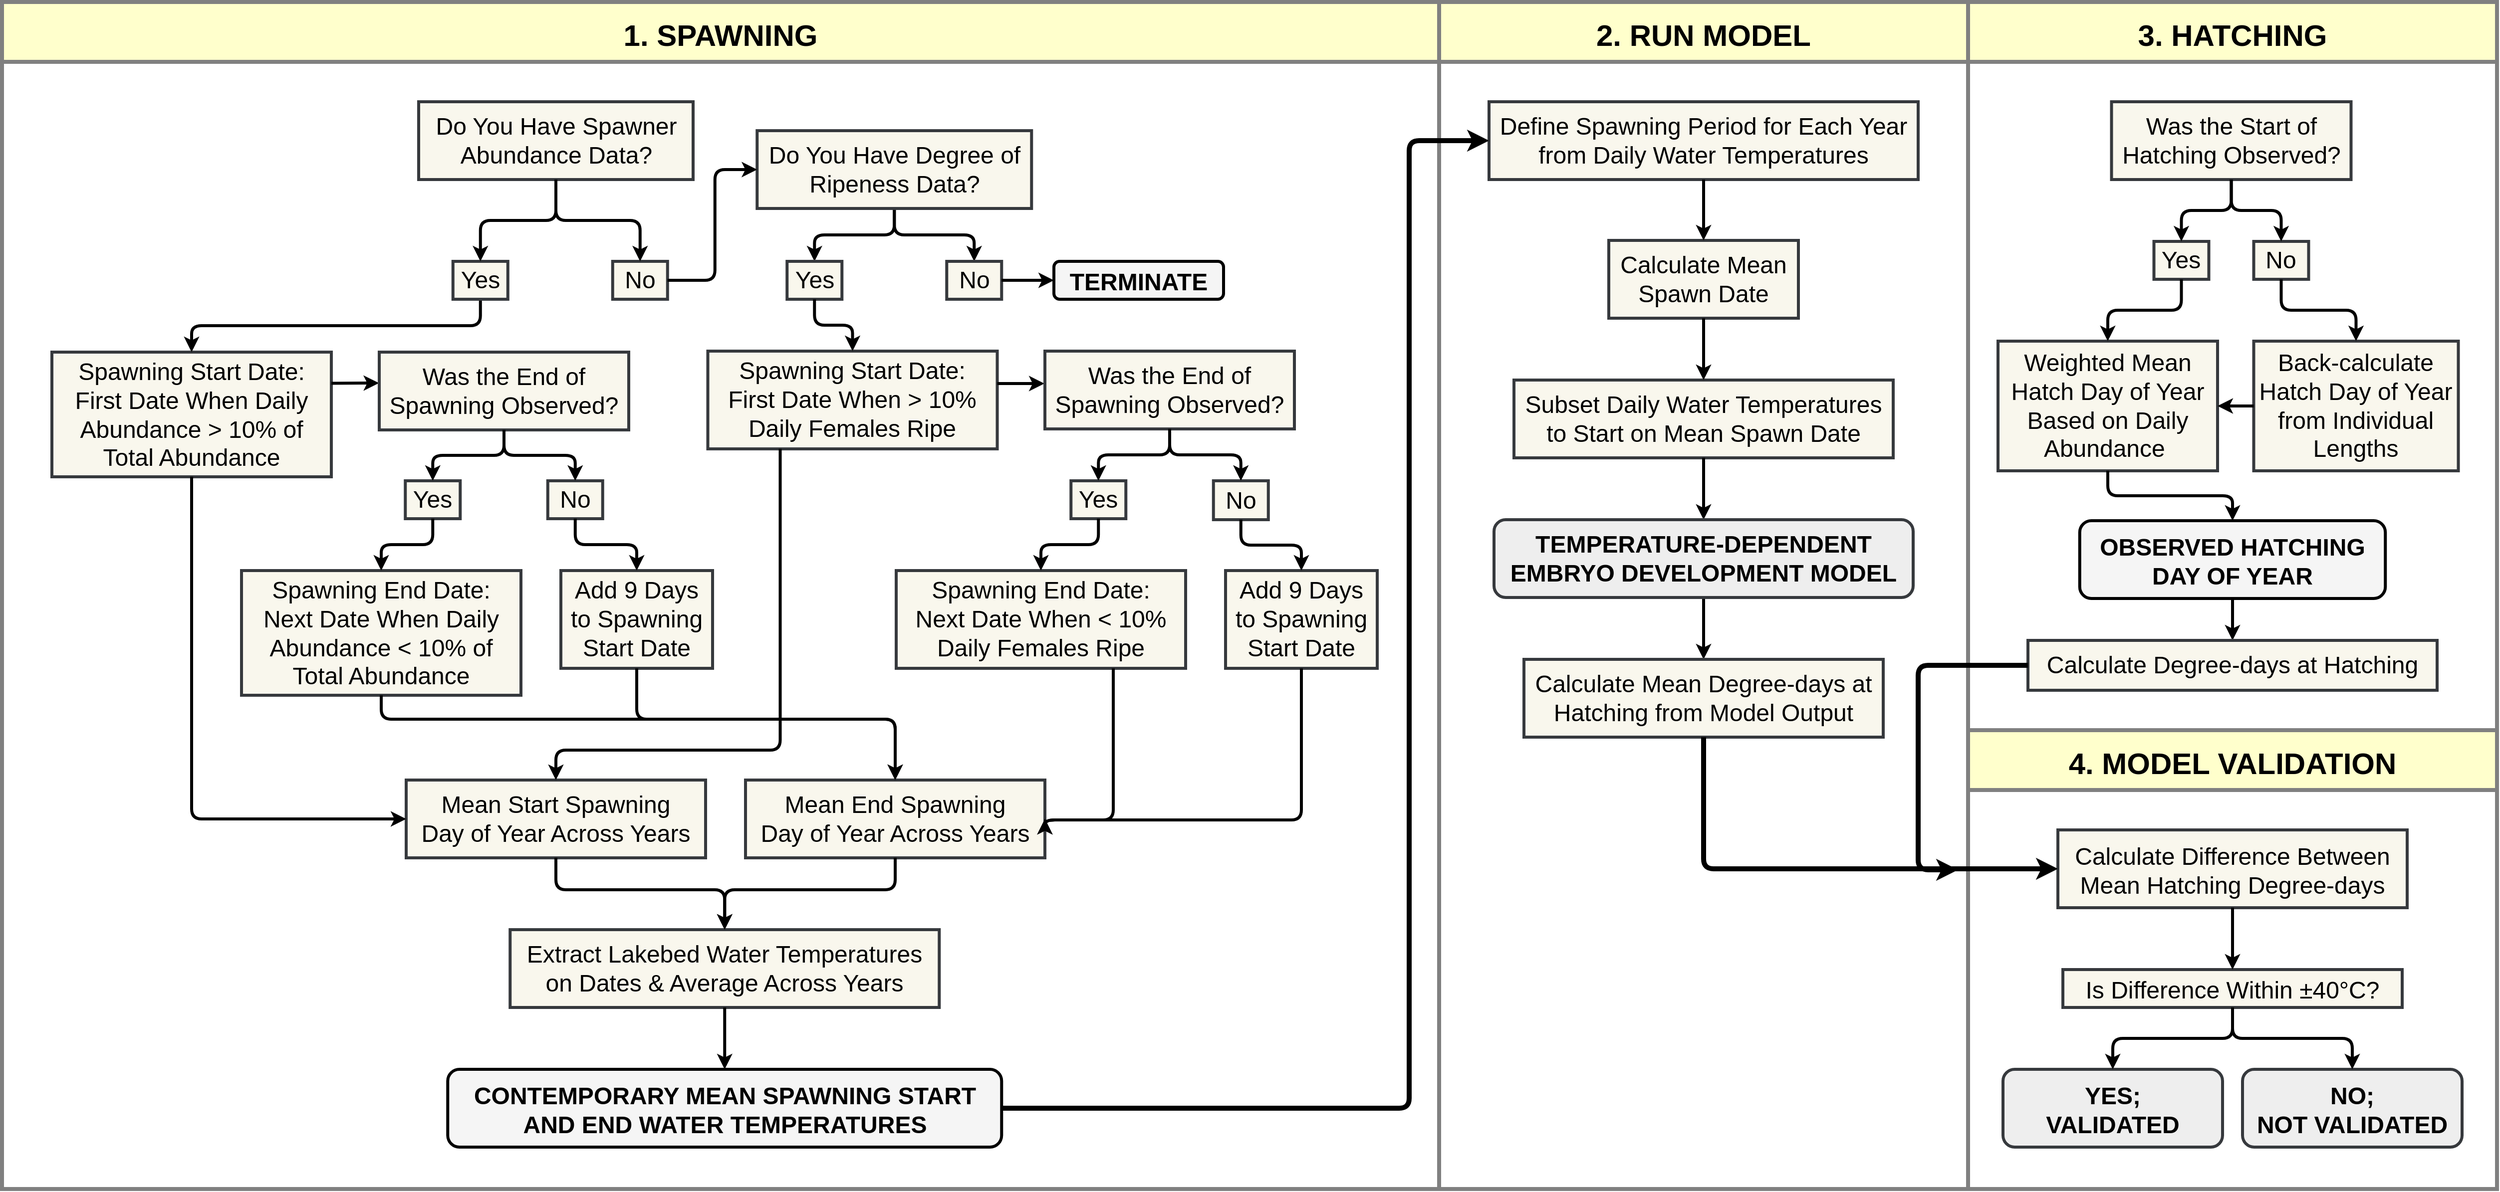 <mxfile version="15.1.3" type="device"><diagram name="Page-1" id="c7558073-3199-34d8-9f00-42111426c3f3"><mxGraphModel dx="4092" dy="2370" grid="1" gridSize="10" guides="1" tooltips="1" connect="1" arrows="1" fold="1" page="1" pageScale="1" pageWidth="1400" pageHeight="850" background="none" math="0" shadow="0"><root><mxCell id="0"/><mxCell id="1" parent="0"/><mxCell id="sF-9YGjqSe5pVDXnktWd-203" value="2. RUN MODEL" style="swimlane;rounded=0;shadow=0;glass=0;fillColor=#FFFFCC;align=center;startSize=60;fontSize=30;strokeWidth=4;strokeColor=#808080;" parent="1" vertex="1"><mxGeometry x="80" y="-820" width="530" height="1190" as="geometry"/></mxCell><mxCell id="sF-9YGjqSe5pVDXnktWd-185" value="Define Spawning Period for Each Year from Daily Water Temperatures" style="whiteSpace=wrap;align=center;verticalAlign=middle;fontStyle=0;strokeWidth=3;fillColor=#f9f7ed;strokeColor=#36393d;fontSize=24;" parent="sF-9YGjqSe5pVDXnktWd-203" vertex="1"><mxGeometry x="50" y="100" width="430" height="78" as="geometry"/></mxCell><mxCell id="sF-9YGjqSe5pVDXnktWd-188" value="Calculate Mean Spawn Date" style="whiteSpace=wrap;align=center;verticalAlign=middle;fontStyle=0;strokeWidth=3;fillColor=#f9f7ed;strokeColor=#36393d;fontSize=24;" parent="sF-9YGjqSe5pVDXnktWd-203" vertex="1"><mxGeometry x="170" y="239" width="190" height="78" as="geometry"/></mxCell><mxCell id="sF-9YGjqSe5pVDXnktWd-190" value="Subset Daily Water Temperatures to Start on Mean Spawn Date" style="whiteSpace=wrap;align=center;verticalAlign=middle;fontStyle=0;strokeWidth=3;fillColor=#f9f7ed;strokeColor=#36393d;fontSize=24;" parent="sF-9YGjqSe5pVDXnktWd-203" vertex="1"><mxGeometry x="75" y="379" width="380" height="78" as="geometry"/></mxCell><mxCell id="sF-9YGjqSe5pVDXnktWd-191" value="" style="edgeStyle=elbowEdgeStyle;elbow=vertical;endArrow=classic;html=1;strokeWidth=3;exitX=0.5;exitY=1;exitDx=0;exitDy=0;entryX=0.5;entryY=0;entryDx=0;entryDy=0;" parent="sF-9YGjqSe5pVDXnktWd-203" source="sF-9YGjqSe5pVDXnktWd-185" target="sF-9YGjqSe5pVDXnktWd-188" edge="1"><mxGeometry width="50" height="50" relative="1" as="geometry"><mxPoint x="119.5" y="225" as="sourcePoint"/><mxPoint x="169.5" y="175" as="targetPoint"/></mxGeometry></mxCell><mxCell id="sF-9YGjqSe5pVDXnktWd-192" value="" style="edgeStyle=elbowEdgeStyle;elbow=vertical;endArrow=classic;html=1;strokeWidth=3;exitX=0.5;exitY=1;exitDx=0;exitDy=0;entryX=0.5;entryY=0;entryDx=0;entryDy=0;" parent="sF-9YGjqSe5pVDXnktWd-203" source="sF-9YGjqSe5pVDXnktWd-188" target="sF-9YGjqSe5pVDXnktWd-190" edge="1"><mxGeometry width="50" height="50" relative="1" as="geometry"><mxPoint x="119.5" y="225" as="sourcePoint"/><mxPoint x="169.5" y="175" as="targetPoint"/></mxGeometry></mxCell><mxCell id="sF-9YGjqSe5pVDXnktWd-193" value="" style="edgeStyle=elbowEdgeStyle;elbow=vertical;endArrow=classic;html=1;strokeWidth=3;exitX=0.5;exitY=1;exitDx=0;exitDy=0;entryX=0.5;entryY=0;entryDx=0;entryDy=0;" parent="sF-9YGjqSe5pVDXnktWd-203" source="sF-9YGjqSe5pVDXnktWd-190" target="sF-9YGjqSe5pVDXnktWd-240" edge="1"><mxGeometry width="50" height="50" relative="1" as="geometry"><mxPoint x="119.5" y="261" as="sourcePoint"/><mxPoint x="265" y="511" as="targetPoint"/></mxGeometry></mxCell><mxCell id="sF-9YGjqSe5pVDXnktWd-198" value="" style="edgeStyle=elbowEdgeStyle;elbow=vertical;endArrow=classic;html=1;strokeWidth=3;exitX=0.5;exitY=1;exitDx=0;exitDy=0;entryX=0.5;entryY=0;entryDx=0;entryDy=0;" parent="sF-9YGjqSe5pVDXnktWd-203" source="sF-9YGjqSe5pVDXnktWd-240" target="sF-9YGjqSe5pVDXnktWd-194" edge="1"><mxGeometry width="50" height="50" relative="1" as="geometry"><mxPoint x="265" y="589" as="sourcePoint"/><mxPoint x="454.51" y="375" as="targetPoint"/></mxGeometry></mxCell><mxCell id="sF-9YGjqSe5pVDXnktWd-240" value="TEMPERATURE-DEPENDENT EMBRYO DEVELOPMENT MODEL" style="whiteSpace=wrap;align=center;verticalAlign=middle;fontStyle=1;strokeWidth=3;fillColor=#eeeeee;strokeColor=#36393d;fontSize=24;rounded=1;" parent="sF-9YGjqSe5pVDXnktWd-203" vertex="1"><mxGeometry x="55" y="519" width="420" height="78" as="geometry"/></mxCell><mxCell id="sF-9YGjqSe5pVDXnktWd-194" value="Calculate Mean Degree-days at Hatching from Model Output" style="whiteSpace=wrap;align=center;verticalAlign=middle;fontStyle=0;strokeWidth=3;fillColor=#f9f7ed;strokeColor=#36393d;fontSize=24;" parent="sF-9YGjqSe5pVDXnktWd-203" vertex="1"><mxGeometry x="85" y="659" width="360" height="78" as="geometry"/></mxCell><mxCell id="sF-9YGjqSe5pVDXnktWd-208" value="4. MODEL VALIDATION" style="swimlane;rounded=0;shadow=0;glass=0;fillColor=#FFFFCC;align=center;startSize=60;fontStyle=1;fontSize=30;strokeWidth=4;strokeColor=#808080;" parent="1" vertex="1"><mxGeometry x="610" y="-90" width="530" height="460" as="geometry"/></mxCell><mxCell id="sF-9YGjqSe5pVDXnktWd-220" value="&lt;p style=&quot;margin: 4px 0px 0px ; font-size: 24px&quot;&gt;&lt;/p&gt;&lt;span style=&quot;color: rgb(0 , 0 , 0) ; font-size: 24px&quot;&gt;Calculate Difference Between Mean Hatching Degree-days&lt;/span&gt;" style="whiteSpace=wrap;html=1;fontStyle=0;strokeWidth=3;fillColor=#f9f7ed;rounded=0;shadow=0;glass=0;strokeColor=#36393d;fontSize=24;" parent="sF-9YGjqSe5pVDXnktWd-208" vertex="1"><mxGeometry x="90" y="100" width="350" height="78" as="geometry"/></mxCell><mxCell id="sF-9YGjqSe5pVDXnktWd-224" value="&lt;p style=&quot;margin: 4px 0px 0px ; font-size: 24px&quot;&gt;&lt;/p&gt;&lt;span style=&quot;color: rgb(0 , 0 , 0) ; font-size: 24px&quot;&gt;Is Difference Within ±40°C?&lt;/span&gt;" style="whiteSpace=wrap;html=1;fontStyle=0;strokeWidth=3;fillColor=#f9f7ed;rounded=0;shadow=0;glass=0;strokeColor=#36393d;fontSize=24;" parent="sF-9YGjqSe5pVDXnktWd-208" vertex="1"><mxGeometry x="95" y="240" width="340" height="38" as="geometry"/></mxCell><mxCell id="sF-9YGjqSe5pVDXnktWd-225" value="&lt;p style=&quot;margin: 4px 0px 0px ; font-size: 24px&quot;&gt;&lt;/p&gt;&lt;span style=&quot;color: rgb(0 , 0 , 0) ; font-size: 24px&quot;&gt;YES;&lt;br&gt;VALIDATED&lt;/span&gt;" style="whiteSpace=wrap;html=1;fontStyle=1;strokeWidth=3;fillColor=#eeeeee;rounded=1;shadow=0;glass=0;strokeColor=#36393d;fontSize=24;" parent="sF-9YGjqSe5pVDXnktWd-208" vertex="1"><mxGeometry x="35" y="340" width="220" height="78" as="geometry"/></mxCell><mxCell id="sF-9YGjqSe5pVDXnktWd-230" value="&lt;p style=&quot;margin: 4px 0px 0px ; font-size: 24px&quot;&gt;&lt;/p&gt;&lt;span style=&quot;color: rgb(0 , 0 , 0) ; font-size: 24px&quot;&gt;NO;&lt;br&gt;NOT VALIDATED&lt;/span&gt;" style="whiteSpace=wrap;html=1;fontStyle=1;strokeWidth=3;fillColor=#eeeeee;rounded=1;shadow=0;glass=0;strokeColor=#36393d;fontSize=24;" parent="sF-9YGjqSe5pVDXnktWd-208" vertex="1"><mxGeometry x="275" y="340" width="220" height="78" as="geometry"/></mxCell><mxCell id="sF-9YGjqSe5pVDXnktWd-231" value="" style="edgeStyle=elbowEdgeStyle;elbow=vertical;endArrow=classic;html=1;fontSize=24;strokeWidth=3;exitX=0.5;exitY=1;exitDx=0;exitDy=0;entryX=0.5;entryY=0;entryDx=0;entryDy=0;" parent="sF-9YGjqSe5pVDXnktWd-208" source="sF-9YGjqSe5pVDXnktWd-224" target="sF-9YGjqSe5pVDXnktWd-225" edge="1"><mxGeometry width="50" height="50" relative="1" as="geometry"><mxPoint x="145" y="319" as="sourcePoint"/><mxPoint x="195" y="269" as="targetPoint"/></mxGeometry></mxCell><mxCell id="sF-9YGjqSe5pVDXnktWd-238" value="" style="edgeStyle=elbowEdgeStyle;elbow=vertical;endArrow=classic;html=1;fontSize=24;strokeWidth=3;exitX=0.5;exitY=1;exitDx=0;exitDy=0;entryX=0.5;entryY=0;entryDx=0;entryDy=0;" parent="sF-9YGjqSe5pVDXnktWd-208" source="sF-9YGjqSe5pVDXnktWd-224" target="sF-9YGjqSe5pVDXnktWd-230" edge="1"><mxGeometry width="50" height="50" relative="1" as="geometry"><mxPoint x="275.0" y="297.0" as="sourcePoint"/><mxPoint x="165.0" y="338" as="targetPoint"/></mxGeometry></mxCell><mxCell id="sF-9YGjqSe5pVDXnktWd-239" value="" style="edgeStyle=elbowEdgeStyle;elbow=vertical;endArrow=classic;html=1;fontSize=24;strokeColor=#000000;strokeWidth=3;exitX=0.5;exitY=1;exitDx=0;exitDy=0;entryX=0.5;entryY=0;entryDx=0;entryDy=0;" parent="sF-9YGjqSe5pVDXnktWd-208" source="sF-9YGjqSe5pVDXnktWd-220" target="sF-9YGjqSe5pVDXnktWd-224" edge="1"><mxGeometry width="50" height="50" relative="1" as="geometry"><mxPoint x="145" y="299" as="sourcePoint"/><mxPoint x="195" y="249" as="targetPoint"/></mxGeometry></mxCell><mxCell id="sF-9YGjqSe5pVDXnktWd-204" value="3. HATCHING" style="swimlane;rounded=0;shadow=0;glass=0;fillColor=#FFFFCC;align=center;startSize=60;fontStyle=1;fontSize=30;strokeWidth=4;strokeColor=#808080;" parent="1" vertex="1"><mxGeometry x="610" y="-820" width="530" height="730" as="geometry"/></mxCell><mxCell id="sF-9YGjqSe5pVDXnktWd-150" value="Was the Start of Hatching Observed?" style="whiteSpace=wrap;align=center;verticalAlign=middle;fontStyle=0;strokeWidth=3;fillColor=#f9f7ed;strokeColor=#36393d;fontSize=24;" parent="sF-9YGjqSe5pVDXnktWd-204" vertex="1"><mxGeometry x="143.75" y="100" width="240" height="78" as="geometry"/></mxCell><mxCell id="sF-9YGjqSe5pVDXnktWd-153" value="Yes" style="whiteSpace=wrap;html=1;fontStyle=0;strokeWidth=3;fillColor=#f9f7ed;strokeColor=#36393d;fontSize=24;" parent="sF-9YGjqSe5pVDXnktWd-204" vertex="1"><mxGeometry x="186.25" y="240" width="55" height="38" as="geometry"/></mxCell><mxCell id="sF-9YGjqSe5pVDXnktWd-155" value="No" style="whiteSpace=wrap;html=1;fontStyle=0;strokeWidth=3;fillColor=#f9f7ed;strokeColor=#36393d;fontSize=24;" parent="sF-9YGjqSe5pVDXnktWd-204" vertex="1"><mxGeometry x="286.25" y="240" width="55" height="38" as="geometry"/></mxCell><mxCell id="sF-9YGjqSe5pVDXnktWd-166" value="" style="edgeStyle=elbowEdgeStyle;elbow=vertical;endArrow=classic;html=1;strokeWidth=3;exitX=0.5;exitY=1;exitDx=0;exitDy=0;entryX=0.5;entryY=0;entryDx=0;entryDy=0;" parent="sF-9YGjqSe5pVDXnktWd-204" source="sF-9YGjqSe5pVDXnktWd-150" target="sF-9YGjqSe5pVDXnktWd-153" edge="1"><mxGeometry width="50" height="50" relative="1" as="geometry"><mxPoint x="103.75" y="195" as="sourcePoint"/><mxPoint x="53.75" y="241" as="targetPoint"/></mxGeometry></mxCell><mxCell id="sF-9YGjqSe5pVDXnktWd-167" value="" style="edgeStyle=elbowEdgeStyle;elbow=vertical;endArrow=classic;html=1;strokeWidth=3;exitX=0.5;exitY=1;exitDx=0;exitDy=0;entryX=0.5;entryY=0;entryDx=0;entryDy=0;" parent="sF-9YGjqSe5pVDXnktWd-204" source="sF-9YGjqSe5pVDXnktWd-150" target="sF-9YGjqSe5pVDXnktWd-155" edge="1"><mxGeometry width="50" height="50" relative="1" as="geometry"><mxPoint x="183.75" y="195" as="sourcePoint"/><mxPoint x="223.75" y="245" as="targetPoint"/></mxGeometry></mxCell><mxCell id="sF-9YGjqSe5pVDXnktWd-168" value="Back-calculate Hatch Day of Year from Individual Lengths" style="whiteSpace=wrap;align=center;verticalAlign=middle;fontStyle=0;strokeWidth=3;fillColor=#f9f7ed;strokeColor=#36393d;fontSize=24;" parent="sF-9YGjqSe5pVDXnktWd-204" vertex="1"><mxGeometry x="286.25" y="340" width="205" height="130" as="geometry"/></mxCell><mxCell id="sF-9YGjqSe5pVDXnktWd-169" value="Weighted Mean Hatch Day of Year Based on Daily Abundance&amp;nbsp;" style="whiteSpace=wrap;html=1;fontStyle=0;strokeWidth=3;fillColor=#f9f7ed;strokeColor=#36393d;fontSize=24;" parent="sF-9YGjqSe5pVDXnktWd-204" vertex="1"><mxGeometry x="30" y="340" width="220" height="130" as="geometry"/></mxCell><mxCell id="sF-9YGjqSe5pVDXnktWd-171" value="" style="edgeStyle=elbowEdgeStyle;elbow=vertical;endArrow=classic;html=1;strokeWidth=3;exitX=0.5;exitY=1;exitDx=0;exitDy=0;entryX=0.5;entryY=0;entryDx=0;entryDy=0;" parent="sF-9YGjqSe5pVDXnktWd-204" source="sF-9YGjqSe5pVDXnktWd-153" target="sF-9YGjqSe5pVDXnktWd-169" edge="1"><mxGeometry width="50" height="50" relative="1" as="geometry"><mxPoint x="-43.25" y="320" as="sourcePoint"/><mxPoint x="6.75" y="270" as="targetPoint"/></mxGeometry></mxCell><mxCell id="sF-9YGjqSe5pVDXnktWd-172" value="" style="edgeStyle=elbowEdgeStyle;elbow=vertical;endArrow=classic;html=1;strokeWidth=3;exitX=0.5;exitY=1;exitDx=0;exitDy=0;entryX=0.5;entryY=0;entryDx=0;entryDy=0;" parent="sF-9YGjqSe5pVDXnktWd-204" source="sF-9YGjqSe5pVDXnktWd-155" target="sF-9YGjqSe5pVDXnktWd-168" edge="1"><mxGeometry width="50" height="50" relative="1" as="geometry"><mxPoint x="227.25" y="280" as="sourcePoint"/><mxPoint x="203.75" y="318" as="targetPoint"/></mxGeometry></mxCell><mxCell id="sF-9YGjqSe5pVDXnktWd-174" value="" style="edgeStyle=elbowEdgeStyle;elbow=vertical;endArrow=classic;html=1;strokeWidth=3;exitX=0.5;exitY=1;exitDx=0;exitDy=0;entryX=0.5;entryY=0;entryDx=0;entryDy=0;" parent="sF-9YGjqSe5pVDXnktWd-204" source="sF-9YGjqSe5pVDXnktWd-169" target="sF-9YGjqSe5pVDXnktWd-173" edge="1"><mxGeometry width="50" height="50" relative="1" as="geometry"><mxPoint x="-113.25" y="285" as="sourcePoint"/><mxPoint x="-63.25" y="235" as="targetPoint"/></mxGeometry></mxCell><mxCell id="sF-9YGjqSe5pVDXnktWd-173" value="&lt;p style=&quot;margin: 4px 0px 0px ; font-size: 24px&quot;&gt;&lt;span&gt;OBSERVED HATCHING DAY OF YEAR&lt;/span&gt;&lt;/p&gt;" style="whiteSpace=wrap;html=1;fontStyle=1;strokeWidth=3;fillColor=#f5f5f5;rounded=1;shadow=0;glass=0;fontSize=24;" parent="sF-9YGjqSe5pVDXnktWd-204" vertex="1"><mxGeometry x="111.88" y="520" width="306.25" height="78" as="geometry"/></mxCell><mxCell id="-6BBL0OErDNaIZ8kAwIb-1" value="" style="edgeStyle=elbowEdgeStyle;elbow=vertical;endArrow=classic;html=1;strokeWidth=3;exitX=0;exitY=0.5;exitDx=0;exitDy=0;entryX=1;entryY=0.5;entryDx=0;entryDy=0;" parent="sF-9YGjqSe5pVDXnktWd-204" source="sF-9YGjqSe5pVDXnktWd-168" target="sF-9YGjqSe5pVDXnktWd-169" edge="1"><mxGeometry width="50" height="50" relative="1" as="geometry"><mxPoint x="323.75" y="308.0" as="sourcePoint"/><mxPoint x="242.75" y="419" as="targetPoint"/><Array as="points"/></mxGeometry></mxCell><mxCell id="CPlxkmXhN7z29xOoPXHP-1" value="" style="edgeStyle=elbowEdgeStyle;elbow=vertical;endArrow=classic;html=1;strokeWidth=3;exitX=0.5;exitY=1;exitDx=0;exitDy=0;entryX=0.5;entryY=0;entryDx=0;entryDy=0;" edge="1" parent="sF-9YGjqSe5pVDXnktWd-204" source="sF-9YGjqSe5pVDXnktWd-173" target="CPlxkmXhN7z29xOoPXHP-5"><mxGeometry width="50" height="50" relative="1" as="geometry"><mxPoint x="275" y="598" as="sourcePoint"/><mxPoint x="264" y="650" as="targetPoint"/></mxGeometry></mxCell><mxCell id="CPlxkmXhN7z29xOoPXHP-5" value="Calculate Degree-days at Hatching" style="whiteSpace=wrap;align=center;verticalAlign=middle;fontStyle=0;strokeWidth=3;fillColor=#f9f7ed;strokeColor=#36393d;fontSize=24;" vertex="1" parent="sF-9YGjqSe5pVDXnktWd-204"><mxGeometry x="60" y="640" width="410" height="50" as="geometry"/></mxCell><mxCell id="sF-9YGjqSe5pVDXnktWd-223" value="" style="edgeStyle=elbowEdgeStyle;elbow=horizontal;endArrow=classic;html=1;fontSize=24;strokeWidth=5;exitX=0;exitY=0.5;exitDx=0;exitDy=0;" parent="1" source="CPlxkmXhN7z29xOoPXHP-5" edge="1"><mxGeometry width="50" height="50" relative="1" as="geometry"><mxPoint x="700" y="-233" as="sourcePoint"/><mxPoint x="600" y="50" as="targetPoint"/><Array as="points"><mxPoint x="560" y="-50"/></Array></mxGeometry></mxCell><mxCell id="sF-9YGjqSe5pVDXnktWd-221" value="" style="edgeStyle=elbowEdgeStyle;elbow=vertical;endArrow=classic;html=1;fontSize=24;strokeWidth=5;exitX=0.5;exitY=1;exitDx=0;exitDy=0;entryX=0;entryY=0.5;entryDx=0;entryDy=0;" parent="1" source="sF-9YGjqSe5pVDXnktWd-194" edge="1" target="sF-9YGjqSe5pVDXnktWd-220"><mxGeometry width="50" height="50" relative="1" as="geometry"><mxPoint x="370" y="60" as="sourcePoint"/><mxPoint x="685" y="-1" as="targetPoint"/><Array as="points"><mxPoint x="520" y="49"/></Array></mxGeometry></mxCell><mxCell id="sF-9YGjqSe5pVDXnktWd-202" value="1. SPAWNING" style="swimlane;rounded=0;shadow=0;glass=0;fillColor=#FFFFCC;align=center;fontSize=30;startSize=60;verticalAlign=middle;strokeWidth=4;strokeColor=#808080;" parent="1" vertex="1"><mxGeometry x="-1360" y="-820" width="1440" height="1190" as="geometry"/></mxCell><mxCell id="sF-9YGjqSe5pVDXnktWd-130" value="Spawning Start Date:&#10;First Date When Daily Abundance &gt; 10% of Total Abundance" style="whiteSpace=wrap;align=center;verticalAlign=middle;fontStyle=0;strokeWidth=3;fillColor=#f9f7ed;strokeColor=#36393d;fontSize=24;" parent="sF-9YGjqSe5pVDXnktWd-202" vertex="1"><mxGeometry x="50" y="351" width="280" height="125" as="geometry"/></mxCell><mxCell id="sF-9YGjqSe5pVDXnktWd-131" value="" style="edgeStyle=elbowEdgeStyle;elbow=vertical;endArrow=classic;html=1;strokeWidth=3;exitX=0.5;exitY=1;exitDx=0;exitDy=0;entryX=0.5;entryY=0;entryDx=0;entryDy=0;" parent="sF-9YGjqSe5pVDXnktWd-202" source="-6BBL0OErDNaIZ8kAwIb-3" target="sF-9YGjqSe5pVDXnktWd-130" edge="1"><mxGeometry width="50" height="50" relative="1" as="geometry"><mxPoint x="436.5" y="517" as="sourcePoint"/><mxPoint x="475.5" y="799.5" as="targetPoint"/></mxGeometry></mxCell><mxCell id="sF-9YGjqSe5pVDXnktWd-98" value="Spawning End Date:&#10;Next Date When Daily Abundance &lt; 10% of Total Abundance" style="whiteSpace=wrap;align=center;verticalAlign=middle;fontStyle=0;strokeWidth=3;fillColor=#f9f7ed;strokeColor=#36393d;fontSize=24;" parent="sF-9YGjqSe5pVDXnktWd-202" vertex="1"><mxGeometry x="240" y="570" width="280" height="125" as="geometry"/></mxCell><mxCell id="sF-9YGjqSe5pVDXnktWd-132" value="" style="edgeStyle=elbowEdgeStyle;elbow=vertical;endArrow=classic;html=1;strokeWidth=3;exitX=1;exitY=0.25;exitDx=0;exitDy=0;entryX=-0.001;entryY=0.397;entryDx=0;entryDy=0;entryPerimeter=0;" parent="sF-9YGjqSe5pVDXnktWd-202" source="sF-9YGjqSe5pVDXnktWd-130" target="_57NI-kd2nf70JUf0CaK-3" edge="1"><mxGeometry width="50" height="50" relative="1" as="geometry"><mxPoint x="436.5" y="517" as="sourcePoint"/><mxPoint x="475.5" y="809.5" as="targetPoint"/></mxGeometry></mxCell><mxCell id="sF-9YGjqSe5pVDXnktWd-100" value="Spawning End Date:&#10;Next Date When &lt; 10% Daily Females Ripe" style="whiteSpace=wrap;align=center;verticalAlign=middle;fontStyle=0;strokeWidth=3;fillColor=#f9f7ed;strokeColor=#36393d;fontSize=24;" parent="sF-9YGjqSe5pVDXnktWd-202" vertex="1"><mxGeometry x="896" y="570" width="290" height="98" as="geometry"/></mxCell><mxCell id="sF-9YGjqSe5pVDXnktWd-129" value="" style="edgeStyle=elbowEdgeStyle;elbow=vertical;endArrow=classic;html=1;strokeWidth=3;exitX=0.5;exitY=1;exitDx=0;exitDy=0;entryX=0.5;entryY=0;entryDx=0;entryDy=0;" parent="sF-9YGjqSe5pVDXnktWd-202" source="-6BBL0OErDNaIZ8kAwIb-7" target="-6BBL0OErDNaIZ8kAwIb-12" edge="1"><mxGeometry width="50" height="50" relative="1" as="geometry"><mxPoint x="924.63" y="686" as="sourcePoint"/><mxPoint x="895.13" y="859.5" as="targetPoint"/></mxGeometry></mxCell><mxCell id="sF-9YGjqSe5pVDXnktWd-178" value="Extract Lakebed Water Temperatures on Dates &amp; Average Across Years" style="whiteSpace=wrap;align=center;verticalAlign=middle;fontStyle=0;strokeWidth=3;fillColor=#f9f7ed;strokeColor=#36393d;fontSize=24;" parent="sF-9YGjqSe5pVDXnktWd-202" vertex="1"><mxGeometry x="509.13" y="930" width="430" height="78" as="geometry"/></mxCell><mxCell id="sF-9YGjqSe5pVDXnktWd-184" value="" style="edgeStyle=elbowEdgeStyle;elbow=vertical;endArrow=classic;html=1;strokeWidth=3;exitX=0.5;exitY=1;exitDx=0;exitDy=0;entryX=0.5;entryY=0;entryDx=0;entryDy=0;" parent="sF-9YGjqSe5pVDXnktWd-202" source="sF-9YGjqSe5pVDXnktWd-178" target="sF-9YGjqSe5pVDXnktWd-183" edge="1"><mxGeometry width="50" height="50" relative="1" as="geometry"><mxPoint x="984.63" y="1272" as="sourcePoint"/><mxPoint x="1034.63" y="1222" as="targetPoint"/></mxGeometry></mxCell><mxCell id="sF-9YGjqSe5pVDXnktWd-126" value="Mean Start Spawning&#10;Day of Year Across Years" style="whiteSpace=wrap;align=center;verticalAlign=middle;fontStyle=0;strokeWidth=3;fillColor=#f9f7ed;strokeColor=#36393d;fontSize=24;" parent="sF-9YGjqSe5pVDXnktWd-202" vertex="1"><mxGeometry x="405" y="780" width="300" height="78" as="geometry"/></mxCell><mxCell id="sF-9YGjqSe5pVDXnktWd-143" value="" style="edgeStyle=elbowEdgeStyle;elbow=vertical;endArrow=classic;html=1;strokeWidth=3;exitX=0.5;exitY=1;exitDx=0;exitDy=0;entryX=0.5;entryY=0;entryDx=0;entryDy=0;" parent="sF-9YGjqSe5pVDXnktWd-202" source="sF-9YGjqSe5pVDXnktWd-126" target="sF-9YGjqSe5pVDXnktWd-178" edge="1"><mxGeometry width="50" height="50" relative="1" as="geometry"><mxPoint x="590" y="1166" as="sourcePoint"/><mxPoint x="555" y="1238" as="targetPoint"/><Array as="points"><mxPoint x="640" y="890"/></Array></mxGeometry></mxCell><mxCell id="sF-9YGjqSe5pVDXnktWd-133" value="" style="edgeStyle=elbowEdgeStyle;elbow=vertical;endArrow=classic;html=1;strokeWidth=3;exitX=0.5;exitY=1;exitDx=0;exitDy=0;entryX=0;entryY=0.5;entryDx=0;entryDy=0;" parent="sF-9YGjqSe5pVDXnktWd-202" source="sF-9YGjqSe5pVDXnktWd-130" target="sF-9YGjqSe5pVDXnktWd-126" edge="1"><mxGeometry width="50" height="50" relative="1" as="geometry"><mxPoint x="196.5" y="908" as="sourcePoint"/><mxPoint x="579.5" y="1117" as="targetPoint"/><Array as="points"><mxPoint x="290" y="819"/></Array></mxGeometry></mxCell><mxCell id="sF-9YGjqSe5pVDXnktWd-99" value="Mean End Spawning&#10;Day of Year Across Years" style="whiteSpace=wrap;align=center;verticalAlign=middle;fontStyle=0;strokeWidth=3;fillColor=#f9f7ed;strokeColor=#36393d;fontSize=24;" parent="sF-9YGjqSe5pVDXnktWd-202" vertex="1"><mxGeometry x="745" y="780" width="300" height="78" as="geometry"/></mxCell><mxCell id="sF-9YGjqSe5pVDXnktWd-144" value="" style="edgeStyle=elbowEdgeStyle;elbow=vertical;endArrow=classic;html=1;strokeWidth=3;exitX=0.5;exitY=1;exitDx=0;exitDy=0;entryX=0.5;entryY=0;entryDx=0;entryDy=0;" parent="sF-9YGjqSe5pVDXnktWd-202" source="sF-9YGjqSe5pVDXnktWd-99" target="sF-9YGjqSe5pVDXnktWd-178" edge="1"><mxGeometry width="50" height="50" relative="1" as="geometry"><mxPoint x="880" y="1126" as="sourcePoint"/><mxPoint x="595" y="1238" as="targetPoint"/><Array as="points"><mxPoint x="810" y="890"/></Array></mxGeometry></mxCell><mxCell id="sF-9YGjqSe5pVDXnktWd-136" value="" style="edgeStyle=elbowEdgeStyle;elbow=vertical;endArrow=classic;html=1;strokeWidth=3;exitX=0.75;exitY=1;exitDx=0;exitDy=0;entryX=1;entryY=0.5;entryDx=0;entryDy=0;" parent="sF-9YGjqSe5pVDXnktWd-202" source="sF-9YGjqSe5pVDXnktWd-100" target="sF-9YGjqSe5pVDXnktWd-99" edge="1"><mxGeometry width="50" height="50" relative="1" as="geometry"><mxPoint x="972.5" y="916" as="sourcePoint"/><mxPoint x="1022.5" y="866" as="targetPoint"/><Array as="points"><mxPoint x="1080" y="820"/></Array></mxGeometry></mxCell><mxCell id="sF-9YGjqSe5pVDXnktWd-134" value="" style="edgeStyle=elbowEdgeStyle;elbow=vertical;endArrow=classic;html=1;strokeWidth=3;exitX=0.5;exitY=1;exitDx=0;exitDy=0;entryX=0.5;entryY=0;entryDx=0;entryDy=0;" parent="sF-9YGjqSe5pVDXnktWd-202" source="sF-9YGjqSe5pVDXnktWd-98" target="sF-9YGjqSe5pVDXnktWd-99" edge="1"><mxGeometry width="50" height="50" relative="1" as="geometry"><mxPoint x="515.5" y="908" as="sourcePoint"/><mxPoint x="718.5" y="1136" as="targetPoint"/><Array as="points"><mxPoint x="640" y="719"/></Array></mxGeometry></mxCell><mxCell id="sF-9YGjqSe5pVDXnktWd-123" value="Spawning Start Date:&#10;First Date When &gt; 10% Daily Females Ripe" style="whiteSpace=wrap;align=center;verticalAlign=middle;fontStyle=0;strokeWidth=3;fillColor=#f9f7ed;strokeColor=#36393d;fontSize=24;" parent="sF-9YGjqSe5pVDXnktWd-202" vertex="1"><mxGeometry x="707.25" y="350" width="290" height="98" as="geometry"/></mxCell><mxCell id="sF-9YGjqSe5pVDXnktWd-128" value="" style="edgeStyle=elbowEdgeStyle;elbow=vertical;endArrow=classic;html=1;strokeWidth=3;exitX=0.5;exitY=1;exitDx=0;exitDy=0;entryX=0.5;entryY=0;entryDx=0;entryDy=0;" parent="sF-9YGjqSe5pVDXnktWd-202" source="-6BBL0OErDNaIZ8kAwIb-7" target="-6BBL0OErDNaIZ8kAwIb-11" edge="1"><mxGeometry width="50" height="50" relative="1" as="geometry"><mxPoint x="924.63" y="686" as="sourcePoint"/><mxPoint x="775.13" y="995" as="targetPoint"/></mxGeometry></mxCell><mxCell id="sF-9YGjqSe5pVDXnktWd-135" value="" style="edgeStyle=elbowEdgeStyle;elbow=vertical;endArrow=classic;html=1;strokeWidth=3;exitX=0.25;exitY=1;exitDx=0;exitDy=0;entryX=0.5;entryY=0;entryDx=0;entryDy=0;" parent="sF-9YGjqSe5pVDXnktWd-202" source="sF-9YGjqSe5pVDXnktWd-123" target="sF-9YGjqSe5pVDXnktWd-126" edge="1"><mxGeometry width="50" height="50" relative="1" as="geometry"><mxPoint x="789" y="908" as="sourcePoint"/><mxPoint x="1187.5" y="876" as="targetPoint"/><Array as="points"><mxPoint x="670" y="750"/></Array></mxGeometry></mxCell><mxCell id="sF-9YGjqSe5pVDXnktWd-183" value="&lt;p style=&quot;margin: 4px 0px 0px ; font-size: 24px&quot;&gt;CONTEMPORARY MEAN SPAWNING START AND END WATER TEMPERATURES&lt;/p&gt;" style="whiteSpace=wrap;html=1;fontStyle=1;strokeWidth=3;fillColor=#f5f5f5;rounded=1;shadow=0;glass=0;fontSize=24;" parent="sF-9YGjqSe5pVDXnktWd-202" vertex="1"><mxGeometry x="446.63" y="1070" width="555" height="78" as="geometry"/></mxCell><mxCell id="-6BBL0OErDNaIZ8kAwIb-2" value="Do You Have Spawner Abundance Data?" style="whiteSpace=wrap;align=center;verticalAlign=middle;fontStyle=0;strokeWidth=3;fillColor=#f9f7ed;strokeColor=#36393d;fontSize=24;" parent="sF-9YGjqSe5pVDXnktWd-202" vertex="1"><mxGeometry x="417.5" y="100" width="275" height="78" as="geometry"/></mxCell><mxCell id="-6BBL0OErDNaIZ8kAwIb-3" value="Yes" style="whiteSpace=wrap;html=1;fontStyle=0;strokeWidth=3;fillColor=#f9f7ed;strokeColor=#36393d;fontSize=24;" parent="sF-9YGjqSe5pVDXnktWd-202" vertex="1"><mxGeometry x="451.88" y="260" width="55" height="38" as="geometry"/></mxCell><mxCell id="-6BBL0OErDNaIZ8kAwIb-4" value="No" style="whiteSpace=wrap;html=1;fontStyle=0;strokeWidth=3;fillColor=#f9f7ed;strokeColor=#36393d;fontSize=24;" parent="sF-9YGjqSe5pVDXnktWd-202" vertex="1"><mxGeometry x="611.88" y="260" width="55" height="38" as="geometry"/></mxCell><mxCell id="-6BBL0OErDNaIZ8kAwIb-5" value="" style="edgeStyle=elbowEdgeStyle;elbow=vertical;endArrow=classic;html=1;strokeWidth=3;exitX=0.5;exitY=1;exitDx=0;exitDy=0;entryX=0.5;entryY=0;entryDx=0;entryDy=0;" parent="sF-9YGjqSe5pVDXnktWd-202" source="-6BBL0OErDNaIZ8kAwIb-2" target="-6BBL0OErDNaIZ8kAwIb-3" edge="1"><mxGeometry width="50" height="50" relative="1" as="geometry"><mxPoint x="574.63" y="309" as="sourcePoint"/><mxPoint x="494.63" y="360" as="targetPoint"/></mxGeometry></mxCell><mxCell id="-6BBL0OErDNaIZ8kAwIb-6" value="" style="edgeStyle=elbowEdgeStyle;elbow=vertical;endArrow=classic;html=1;strokeWidth=3;exitX=0.5;exitY=1;exitDx=0;exitDy=0;entryX=0.5;entryY=0;entryDx=0;entryDy=0;" parent="sF-9YGjqSe5pVDXnktWd-202" source="-6BBL0OErDNaIZ8kAwIb-2" target="-6BBL0OErDNaIZ8kAwIb-4" edge="1"><mxGeometry width="50" height="50" relative="1" as="geometry"><mxPoint x="564.63" y="216" as="sourcePoint"/><mxPoint x="483.63" y="249" as="targetPoint"/></mxGeometry></mxCell><mxCell id="-6BBL0OErDNaIZ8kAwIb-7" value="Do You Have Degree of Ripeness Data?" style="whiteSpace=wrap;align=center;verticalAlign=middle;fontStyle=0;strokeWidth=3;fillColor=#f9f7ed;strokeColor=#36393d;fontSize=24;" parent="sF-9YGjqSe5pVDXnktWd-202" vertex="1"><mxGeometry x="756.63" y="129" width="275" height="78" as="geometry"/></mxCell><mxCell id="-6BBL0OErDNaIZ8kAwIb-10" value="" style="edgeStyle=elbowEdgeStyle;elbow=horizontal;endArrow=classic;html=1;exitX=1;exitY=0.5;exitDx=0;exitDy=0;entryX=0;entryY=0.5;entryDx=0;entryDy=0;strokeWidth=3;" parent="sF-9YGjqSe5pVDXnktWd-202" source="-6BBL0OErDNaIZ8kAwIb-4" target="-6BBL0OErDNaIZ8kAwIb-7" edge="1"><mxGeometry width="50" height="50" relative="1" as="geometry"><mxPoint x="649.38" y="508" as="sourcePoint"/><mxPoint x="699.38" y="458" as="targetPoint"/><Array as="points"><mxPoint x="714.38" y="279"/></Array></mxGeometry></mxCell><mxCell id="-6BBL0OErDNaIZ8kAwIb-11" value="Yes" style="whiteSpace=wrap;html=1;fontStyle=0;strokeWidth=3;fillColor=#f9f7ed;strokeColor=#36393d;fontSize=24;" parent="sF-9YGjqSe5pVDXnktWd-202" vertex="1"><mxGeometry x="786.63" y="260" width="55" height="38" as="geometry"/></mxCell><mxCell id="-6BBL0OErDNaIZ8kAwIb-12" value="No" style="whiteSpace=wrap;html=1;fontStyle=0;strokeWidth=3;fillColor=#f9f7ed;strokeColor=#36393d;fontSize=24;" parent="sF-9YGjqSe5pVDXnktWd-202" vertex="1"><mxGeometry x="946.63" y="260" width="55" height="38" as="geometry"/></mxCell><mxCell id="-6BBL0OErDNaIZ8kAwIb-13" value="&lt;p style=&quot;margin: 4px 0px 0px ; font-size: 24px&quot;&gt;TERMINATE&lt;/p&gt;" style="whiteSpace=wrap;html=1;fontStyle=1;strokeWidth=3;fillColor=#f5f5f5;rounded=1;shadow=0;glass=0;fontSize=24;verticalAlign=middle;" parent="sF-9YGjqSe5pVDXnktWd-202" vertex="1"><mxGeometry x="1054" y="260" width="170" height="38" as="geometry"/></mxCell><mxCell id="-6BBL0OErDNaIZ8kAwIb-14" value="" style="edgeStyle=elbowEdgeStyle;elbow=vertical;endArrow=classic;html=1;strokeWidth=3;exitX=1;exitY=0.5;exitDx=0;exitDy=0;entryX=0;entryY=0.5;entryDx=0;entryDy=0;" parent="sF-9YGjqSe5pVDXnktWd-202" source="-6BBL0OErDNaIZ8kAwIb-12" target="-6BBL0OErDNaIZ8kAwIb-13" edge="1"><mxGeometry width="50" height="50" relative="1" as="geometry"><mxPoint x="993.5" y="508" as="sourcePoint"/><mxPoint x="1027" y="508" as="targetPoint"/></mxGeometry></mxCell><mxCell id="-6BBL0OErDNaIZ8kAwIb-15" value="" style="edgeStyle=elbowEdgeStyle;elbow=vertical;endArrow=classic;html=1;strokeWidth=3;exitX=1;exitY=0.25;exitDx=0;exitDy=0;entryX=-0.002;entryY=0.367;entryDx=0;entryDy=0;entryPerimeter=0;" parent="sF-9YGjqSe5pVDXnktWd-202" edge="1"><mxGeometry width="50" height="50" relative="1" as="geometry"><mxPoint x="997.25" y="382.5" as="sourcePoint"/><mxPoint x="1044.5" y="382.626" as="targetPoint"/></mxGeometry></mxCell><mxCell id="-6BBL0OErDNaIZ8kAwIb-16" value="" style="edgeStyle=elbowEdgeStyle;elbow=vertical;endArrow=classic;html=1;strokeWidth=3;exitX=0.5;exitY=1;exitDx=0;exitDy=0;entryX=0.5;entryY=0;entryDx=0;entryDy=0;" parent="sF-9YGjqSe5pVDXnktWd-202" source="-6BBL0OErDNaIZ8kAwIb-11" target="sF-9YGjqSe5pVDXnktWd-123" edge="1"><mxGeometry width="50" height="50" relative="1" as="geometry"><mxPoint x="794" y="517" as="sourcePoint"/><mxPoint x="205.0" y="579" as="targetPoint"/></mxGeometry></mxCell><mxCell id="_57NI-kd2nf70JUf0CaK-3" value="Was the End of Spawning Observed?" style="whiteSpace=wrap;align=center;verticalAlign=middle;fontStyle=0;strokeWidth=3;fillColor=#f9f7ed;strokeColor=#36393d;fontSize=24;" parent="sF-9YGjqSe5pVDXnktWd-202" vertex="1"><mxGeometry x="378" y="351" width="250" height="78" as="geometry"/></mxCell><mxCell id="_57NI-kd2nf70JUf0CaK-4" value="Yes" style="whiteSpace=wrap;html=1;fontStyle=0;strokeWidth=3;fillColor=#f9f7ed;strokeColor=#36393d;fontSize=24;" parent="sF-9YGjqSe5pVDXnktWd-202" vertex="1"><mxGeometry x="404.13" y="480" width="55" height="38" as="geometry"/></mxCell><mxCell id="_57NI-kd2nf70JUf0CaK-5" value="No" style="whiteSpace=wrap;html=1;fontStyle=0;strokeWidth=3;fillColor=#f9f7ed;strokeColor=#36393d;fontSize=24;" parent="sF-9YGjqSe5pVDXnktWd-202" vertex="1"><mxGeometry x="546.88" y="480" width="55" height="38" as="geometry"/></mxCell><mxCell id="_57NI-kd2nf70JUf0CaK-6" value="" style="edgeStyle=elbowEdgeStyle;elbow=vertical;endArrow=classic;html=1;strokeWidth=3;exitX=0.5;exitY=1;exitDx=0;exitDy=0;entryX=0.5;entryY=0;entryDx=0;entryDy=0;" parent="sF-9YGjqSe5pVDXnktWd-202" source="_57NI-kd2nf70JUf0CaK-3" target="_57NI-kd2nf70JUf0CaK-5" edge="1"><mxGeometry width="50" height="50" relative="1" as="geometry"><mxPoint x="665" y="449" as="sourcePoint"/><mxPoint x="590" y="459" as="targetPoint"/></mxGeometry></mxCell><mxCell id="_57NI-kd2nf70JUf0CaK-7" value="" style="edgeStyle=elbowEdgeStyle;elbow=vertical;endArrow=classic;html=1;strokeWidth=3;exitX=0.5;exitY=1;exitDx=0;exitDy=0;entryX=0.5;entryY=0;entryDx=0;entryDy=0;" parent="sF-9YGjqSe5pVDXnktWd-202" source="_57NI-kd2nf70JUf0CaK-3" target="_57NI-kd2nf70JUf0CaK-4" edge="1"><mxGeometry width="50" height="50" relative="1" as="geometry"><mxPoint x="513" y="440" as="sourcePoint"/><mxPoint x="602.5" y="479" as="targetPoint"/></mxGeometry></mxCell><mxCell id="_57NI-kd2nf70JUf0CaK-8" value="" style="edgeStyle=elbowEdgeStyle;elbow=vertical;endArrow=classic;html=1;strokeWidth=3;exitX=0.5;exitY=1;exitDx=0;exitDy=0;entryX=0.5;entryY=0;entryDx=0;entryDy=0;" parent="sF-9YGjqSe5pVDXnktWd-202" source="_57NI-kd2nf70JUf0CaK-4" target="sF-9YGjqSe5pVDXnktWd-98" edge="1"><mxGeometry width="50" height="50" relative="1" as="geometry"><mxPoint x="513" y="440" as="sourcePoint"/><mxPoint x="441.63" y="479" as="targetPoint"/></mxGeometry></mxCell><mxCell id="_57NI-kd2nf70JUf0CaK-9" value="Add 9 Days to Spawning Start Date" style="whiteSpace=wrap;align=center;verticalAlign=middle;fontStyle=0;strokeWidth=3;fillColor=#f9f7ed;strokeColor=#36393d;fontSize=24;" parent="sF-9YGjqSe5pVDXnktWd-202" vertex="1"><mxGeometry x="560" y="570" width="152" height="98" as="geometry"/></mxCell><mxCell id="_57NI-kd2nf70JUf0CaK-10" value="" style="edgeStyle=elbowEdgeStyle;elbow=vertical;endArrow=classic;html=1;strokeWidth=3;exitX=0.5;exitY=1;exitDx=0;exitDy=0;entryX=0.5;entryY=0;entryDx=0;entryDy=0;" parent="sF-9YGjqSe5pVDXnktWd-202" source="_57NI-kd2nf70JUf0CaK-5" target="_57NI-kd2nf70JUf0CaK-9" edge="1"><mxGeometry width="50" height="50" relative="1" as="geometry"><mxPoint x="441.63" y="517.0" as="sourcePoint"/><mxPoint x="390" y="566.5" as="targetPoint"/></mxGeometry></mxCell><mxCell id="_57NI-kd2nf70JUf0CaK-11" value="Was the End of Spawning Observed?" style="whiteSpace=wrap;align=center;verticalAlign=middle;fontStyle=0;strokeWidth=3;fillColor=#f9f7ed;strokeColor=#36393d;fontSize=24;" parent="sF-9YGjqSe5pVDXnktWd-202" vertex="1"><mxGeometry x="1045" y="350" width="250" height="78" as="geometry"/></mxCell><mxCell id="_57NI-kd2nf70JUf0CaK-12" value="Yes" style="whiteSpace=wrap;html=1;fontStyle=0;strokeWidth=3;fillColor=#f9f7ed;strokeColor=#36393d;fontSize=24;" parent="sF-9YGjqSe5pVDXnktWd-202" vertex="1"><mxGeometry x="1071.12" y="480" width="55" height="38" as="geometry"/></mxCell><mxCell id="_57NI-kd2nf70JUf0CaK-13" value="No" style="whiteSpace=wrap;html=1;fontStyle=0;strokeWidth=3;fillColor=#f9f7ed;strokeColor=#36393d;fontSize=24;" parent="sF-9YGjqSe5pVDXnktWd-202" vertex="1"><mxGeometry x="1213.87" y="480" width="55" height="39" as="geometry"/></mxCell><mxCell id="_57NI-kd2nf70JUf0CaK-14" value="" style="edgeStyle=elbowEdgeStyle;elbow=vertical;endArrow=classic;html=1;strokeWidth=3;exitX=0.5;exitY=1;exitDx=0;exitDy=0;entryX=0.5;entryY=0;entryDx=0;entryDy=0;" parent="sF-9YGjqSe5pVDXnktWd-202" source="_57NI-kd2nf70JUf0CaK-11" target="_57NI-kd2nf70JUf0CaK-13" edge="1"><mxGeometry width="50" height="50" relative="1" as="geometry"><mxPoint x="1169.99" y="430" as="sourcePoint"/><mxPoint x="2616.99" y="1279" as="targetPoint"/></mxGeometry></mxCell><mxCell id="_57NI-kd2nf70JUf0CaK-15" value="" style="edgeStyle=elbowEdgeStyle;elbow=vertical;endArrow=classic;html=1;strokeWidth=3;exitX=0.5;exitY=1;exitDx=0;exitDy=0;entryX=0.5;entryY=0;entryDx=0;entryDy=0;" parent="sF-9YGjqSe5pVDXnktWd-202" source="_57NI-kd2nf70JUf0CaK-11" target="_57NI-kd2nf70JUf0CaK-12" edge="1"><mxGeometry width="50" height="50" relative="1" as="geometry"><mxPoint x="1169.99" y="430" as="sourcePoint"/><mxPoint x="2629.49" y="1299" as="targetPoint"/></mxGeometry></mxCell><mxCell id="_57NI-kd2nf70JUf0CaK-16" value="" style="edgeStyle=elbowEdgeStyle;elbow=vertical;endArrow=classic;html=1;exitX=0.5;exitY=1;exitDx=0;exitDy=0;entryX=0.5;entryY=0;entryDx=0;entryDy=0;strokeWidth=3;" parent="sF-9YGjqSe5pVDXnktWd-202" source="_57NI-kd2nf70JUf0CaK-9" target="sF-9YGjqSe5pVDXnktWd-99" edge="1"><mxGeometry width="50" height="50" relative="1" as="geometry"><mxPoint x="700" y="599" as="sourcePoint"/><mxPoint x="750" y="549" as="targetPoint"/><Array as="points"><mxPoint x="760" y="719"/></Array></mxGeometry></mxCell><mxCell id="_57NI-kd2nf70JUf0CaK-17" value="Add 9 Days to Spawning Start Date" style="whiteSpace=wrap;align=center;verticalAlign=middle;fontStyle=0;strokeWidth=3;fillColor=#f9f7ed;strokeColor=#36393d;fontSize=24;" parent="sF-9YGjqSe5pVDXnktWd-202" vertex="1"><mxGeometry x="1226" y="570" width="152" height="98" as="geometry"/></mxCell><mxCell id="_57NI-kd2nf70JUf0CaK-19" value="" style="edgeStyle=elbowEdgeStyle;elbow=vertical;endArrow=classic;html=1;strokeWidth=3;exitX=0.5;exitY=1;exitDx=0;exitDy=0;entryX=0.5;entryY=0;entryDx=0;entryDy=0;" parent="sF-9YGjqSe5pVDXnktWd-202" source="_57NI-kd2nf70JUf0CaK-13" target="_57NI-kd2nf70JUf0CaK-17" edge="1"><mxGeometry width="50" height="50" relative="1" as="geometry"><mxPoint x="1240" y="509" as="sourcePoint"/><mxPoint x="1300" y="559" as="targetPoint"/></mxGeometry></mxCell><mxCell id="_57NI-kd2nf70JUf0CaK-18" value="" style="edgeStyle=elbowEdgeStyle;elbow=vertical;endArrow=classic;html=1;strokeWidth=3;exitX=0.5;exitY=1;exitDx=0;exitDy=0;entryX=0.5;entryY=0;entryDx=0;entryDy=0;" parent="sF-9YGjqSe5pVDXnktWd-202" source="_57NI-kd2nf70JUf0CaK-12" target="sF-9YGjqSe5pVDXnktWd-100" edge="1"><mxGeometry width="50" height="50" relative="1" as="geometry"><mxPoint x="1101.63" y="509" as="sourcePoint"/><mxPoint x="1050" y="558.5" as="targetPoint"/></mxGeometry></mxCell><mxCell id="_57NI-kd2nf70JUf0CaK-20" value="" style="edgeStyle=elbowEdgeStyle;elbow=vertical;endArrow=classic;html=1;strokeWidth=3;exitX=0.5;exitY=1;exitDx=0;exitDy=0;entryX=1;entryY=0.5;entryDx=0;entryDy=0;" parent="sF-9YGjqSe5pVDXnktWd-202" source="_57NI-kd2nf70JUf0CaK-17" target="sF-9YGjqSe5pVDXnktWd-99" edge="1"><mxGeometry width="50" height="50" relative="1" as="geometry"><mxPoint x="1250" y="748" as="sourcePoint"/><mxPoint x="1190" y="658" as="targetPoint"/><Array as="points"><mxPoint x="1170" y="820"/></Array></mxGeometry></mxCell><mxCell id="sF-9YGjqSe5pVDXnktWd-187" value="" style="edgeStyle=elbowEdgeStyle;elbow=horizontal;endArrow=classic;html=1;strokeWidth=5;exitX=1;exitY=0.5;exitDx=0;exitDy=0;entryX=0;entryY=0.5;entryDx=0;entryDy=0;" parent="1" source="sF-9YGjqSe5pVDXnktWd-183" target="sF-9YGjqSe5pVDXnktWd-185" edge="1"><mxGeometry width="50" height="50" relative="1" as="geometry"><mxPoint x="-147" y="131" as="sourcePoint"/><mxPoint x="-97" y="81" as="targetPoint"/><Array as="points"><mxPoint x="50" y="-200"/></Array></mxGeometry></mxCell></root></mxGraphModel></diagram></mxfile>